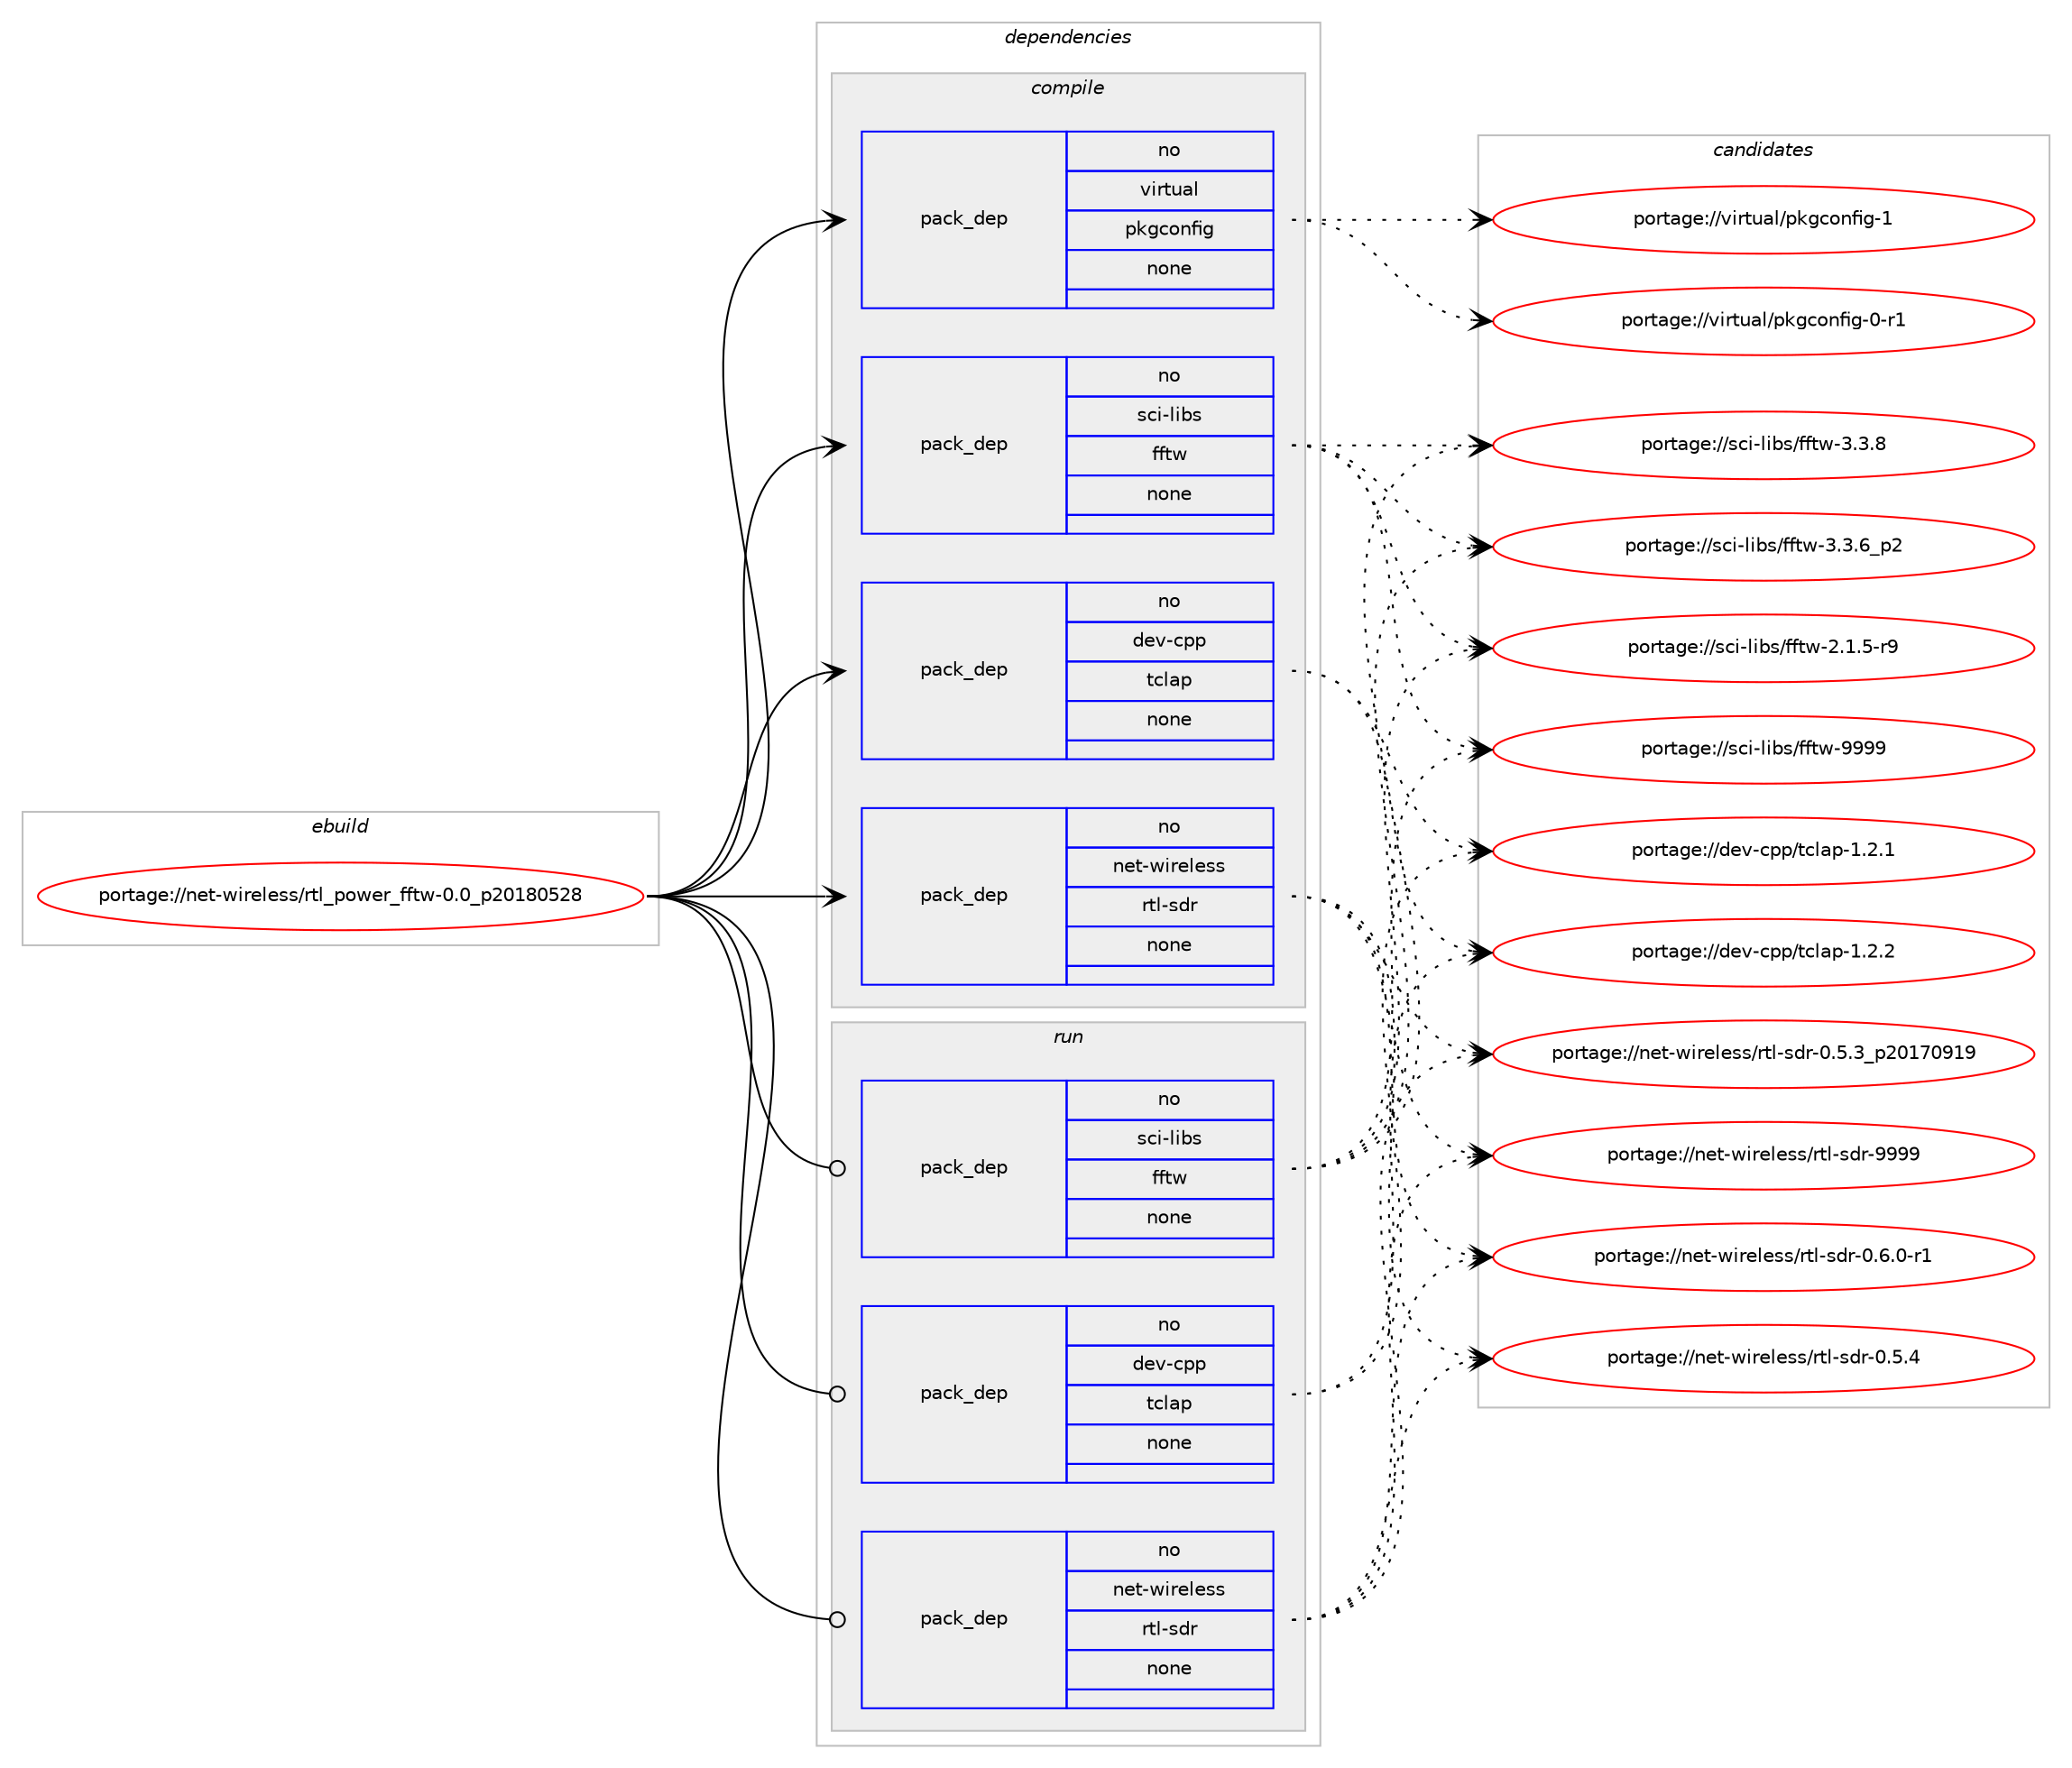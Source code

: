 digraph prolog {

# *************
# Graph options
# *************

newrank=true;
concentrate=true;
compound=true;
graph [rankdir=LR,fontname=Helvetica,fontsize=10,ranksep=1.5];#, ranksep=2.5, nodesep=0.2];
edge  [arrowhead=vee];
node  [fontname=Helvetica,fontsize=10];

# **********
# The ebuild
# **********

subgraph cluster_leftcol {
color=gray;
rank=same;
label=<<i>ebuild</i>>;
id [label="portage://net-wireless/rtl_power_fftw-0.0_p20180528", color=red, width=4, href="../net-wireless/rtl_power_fftw-0.0_p20180528.svg"];
}

# ****************
# The dependencies
# ****************

subgraph cluster_midcol {
color=gray;
label=<<i>dependencies</i>>;
subgraph cluster_compile {
fillcolor="#eeeeee";
style=filled;
label=<<i>compile</i>>;
subgraph pack36646 {
dependency45768 [label=<<TABLE BORDER="0" CELLBORDER="1" CELLSPACING="0" CELLPADDING="4" WIDTH="220"><TR><TD ROWSPAN="6" CELLPADDING="30">pack_dep</TD></TR><TR><TD WIDTH="110">no</TD></TR><TR><TD>dev-cpp</TD></TR><TR><TD>tclap</TD></TR><TR><TD>none</TD></TR><TR><TD></TD></TR></TABLE>>, shape=none, color=blue];
}
id:e -> dependency45768:w [weight=20,style="solid",arrowhead="vee"];
subgraph pack36647 {
dependency45769 [label=<<TABLE BORDER="0" CELLBORDER="1" CELLSPACING="0" CELLPADDING="4" WIDTH="220"><TR><TD ROWSPAN="6" CELLPADDING="30">pack_dep</TD></TR><TR><TD WIDTH="110">no</TD></TR><TR><TD>net-wireless</TD></TR><TR><TD>rtl-sdr</TD></TR><TR><TD>none</TD></TR><TR><TD></TD></TR></TABLE>>, shape=none, color=blue];
}
id:e -> dependency45769:w [weight=20,style="solid",arrowhead="vee"];
subgraph pack36648 {
dependency45770 [label=<<TABLE BORDER="0" CELLBORDER="1" CELLSPACING="0" CELLPADDING="4" WIDTH="220"><TR><TD ROWSPAN="6" CELLPADDING="30">pack_dep</TD></TR><TR><TD WIDTH="110">no</TD></TR><TR><TD>sci-libs</TD></TR><TR><TD>fftw</TD></TR><TR><TD>none</TD></TR><TR><TD></TD></TR></TABLE>>, shape=none, color=blue];
}
id:e -> dependency45770:w [weight=20,style="solid",arrowhead="vee"];
subgraph pack36649 {
dependency45771 [label=<<TABLE BORDER="0" CELLBORDER="1" CELLSPACING="0" CELLPADDING="4" WIDTH="220"><TR><TD ROWSPAN="6" CELLPADDING="30">pack_dep</TD></TR><TR><TD WIDTH="110">no</TD></TR><TR><TD>virtual</TD></TR><TR><TD>pkgconfig</TD></TR><TR><TD>none</TD></TR><TR><TD></TD></TR></TABLE>>, shape=none, color=blue];
}
id:e -> dependency45771:w [weight=20,style="solid",arrowhead="vee"];
}
subgraph cluster_compileandrun {
fillcolor="#eeeeee";
style=filled;
label=<<i>compile and run</i>>;
}
subgraph cluster_run {
fillcolor="#eeeeee";
style=filled;
label=<<i>run</i>>;
subgraph pack36650 {
dependency45772 [label=<<TABLE BORDER="0" CELLBORDER="1" CELLSPACING="0" CELLPADDING="4" WIDTH="220"><TR><TD ROWSPAN="6" CELLPADDING="30">pack_dep</TD></TR><TR><TD WIDTH="110">no</TD></TR><TR><TD>dev-cpp</TD></TR><TR><TD>tclap</TD></TR><TR><TD>none</TD></TR><TR><TD></TD></TR></TABLE>>, shape=none, color=blue];
}
id:e -> dependency45772:w [weight=20,style="solid",arrowhead="odot"];
subgraph pack36651 {
dependency45773 [label=<<TABLE BORDER="0" CELLBORDER="1" CELLSPACING="0" CELLPADDING="4" WIDTH="220"><TR><TD ROWSPAN="6" CELLPADDING="30">pack_dep</TD></TR><TR><TD WIDTH="110">no</TD></TR><TR><TD>net-wireless</TD></TR><TR><TD>rtl-sdr</TD></TR><TR><TD>none</TD></TR><TR><TD></TD></TR></TABLE>>, shape=none, color=blue];
}
id:e -> dependency45773:w [weight=20,style="solid",arrowhead="odot"];
subgraph pack36652 {
dependency45774 [label=<<TABLE BORDER="0" CELLBORDER="1" CELLSPACING="0" CELLPADDING="4" WIDTH="220"><TR><TD ROWSPAN="6" CELLPADDING="30">pack_dep</TD></TR><TR><TD WIDTH="110">no</TD></TR><TR><TD>sci-libs</TD></TR><TR><TD>fftw</TD></TR><TR><TD>none</TD></TR><TR><TD></TD></TR></TABLE>>, shape=none, color=blue];
}
id:e -> dependency45774:w [weight=20,style="solid",arrowhead="odot"];
}
}

# **************
# The candidates
# **************

subgraph cluster_choices {
rank=same;
color=gray;
label=<<i>candidates</i>>;

subgraph choice36646 {
color=black;
nodesep=1;
choice1001011184599112112471169910897112454946504650 [label="portage://dev-cpp/tclap-1.2.2", color=red, width=4,href="../dev-cpp/tclap-1.2.2.svg"];
choice1001011184599112112471169910897112454946504649 [label="portage://dev-cpp/tclap-1.2.1", color=red, width=4,href="../dev-cpp/tclap-1.2.1.svg"];
dependency45768:e -> choice1001011184599112112471169910897112454946504650:w [style=dotted,weight="100"];
dependency45768:e -> choice1001011184599112112471169910897112454946504649:w [style=dotted,weight="100"];
}
subgraph choice36647 {
color=black;
nodesep=1;
choice1101011164511910511410110810111511547114116108451151001144557575757 [label="portage://net-wireless/rtl-sdr-9999", color=red, width=4,href="../net-wireless/rtl-sdr-9999.svg"];
choice1101011164511910511410110810111511547114116108451151001144548465446484511449 [label="portage://net-wireless/rtl-sdr-0.6.0-r1", color=red, width=4,href="../net-wireless/rtl-sdr-0.6.0-r1.svg"];
choice110101116451191051141011081011151154711411610845115100114454846534652 [label="portage://net-wireless/rtl-sdr-0.5.4", color=red, width=4,href="../net-wireless/rtl-sdr-0.5.4.svg"];
choice110101116451191051141011081011151154711411610845115100114454846534651951125048495548574957 [label="portage://net-wireless/rtl-sdr-0.5.3_p20170919", color=red, width=4,href="../net-wireless/rtl-sdr-0.5.3_p20170919.svg"];
dependency45769:e -> choice1101011164511910511410110810111511547114116108451151001144557575757:w [style=dotted,weight="100"];
dependency45769:e -> choice1101011164511910511410110810111511547114116108451151001144548465446484511449:w [style=dotted,weight="100"];
dependency45769:e -> choice110101116451191051141011081011151154711411610845115100114454846534652:w [style=dotted,weight="100"];
dependency45769:e -> choice110101116451191051141011081011151154711411610845115100114454846534651951125048495548574957:w [style=dotted,weight="100"];
}
subgraph choice36648 {
color=black;
nodesep=1;
choice115991054510810598115471021021161194557575757 [label="portage://sci-libs/fftw-9999", color=red, width=4,href="../sci-libs/fftw-9999.svg"];
choice11599105451081059811547102102116119455146514656 [label="portage://sci-libs/fftw-3.3.8", color=red, width=4,href="../sci-libs/fftw-3.3.8.svg"];
choice115991054510810598115471021021161194551465146549511250 [label="portage://sci-libs/fftw-3.3.6_p2", color=red, width=4,href="../sci-libs/fftw-3.3.6_p2.svg"];
choice115991054510810598115471021021161194550464946534511457 [label="portage://sci-libs/fftw-2.1.5-r9", color=red, width=4,href="../sci-libs/fftw-2.1.5-r9.svg"];
dependency45770:e -> choice115991054510810598115471021021161194557575757:w [style=dotted,weight="100"];
dependency45770:e -> choice11599105451081059811547102102116119455146514656:w [style=dotted,weight="100"];
dependency45770:e -> choice115991054510810598115471021021161194551465146549511250:w [style=dotted,weight="100"];
dependency45770:e -> choice115991054510810598115471021021161194550464946534511457:w [style=dotted,weight="100"];
}
subgraph choice36649 {
color=black;
nodesep=1;
choice1181051141161179710847112107103991111101021051034549 [label="portage://virtual/pkgconfig-1", color=red, width=4,href="../virtual/pkgconfig-1.svg"];
choice11810511411611797108471121071039911111010210510345484511449 [label="portage://virtual/pkgconfig-0-r1", color=red, width=4,href="../virtual/pkgconfig-0-r1.svg"];
dependency45771:e -> choice1181051141161179710847112107103991111101021051034549:w [style=dotted,weight="100"];
dependency45771:e -> choice11810511411611797108471121071039911111010210510345484511449:w [style=dotted,weight="100"];
}
subgraph choice36650 {
color=black;
nodesep=1;
choice1001011184599112112471169910897112454946504650 [label="portage://dev-cpp/tclap-1.2.2", color=red, width=4,href="../dev-cpp/tclap-1.2.2.svg"];
choice1001011184599112112471169910897112454946504649 [label="portage://dev-cpp/tclap-1.2.1", color=red, width=4,href="../dev-cpp/tclap-1.2.1.svg"];
dependency45772:e -> choice1001011184599112112471169910897112454946504650:w [style=dotted,weight="100"];
dependency45772:e -> choice1001011184599112112471169910897112454946504649:w [style=dotted,weight="100"];
}
subgraph choice36651 {
color=black;
nodesep=1;
choice1101011164511910511410110810111511547114116108451151001144557575757 [label="portage://net-wireless/rtl-sdr-9999", color=red, width=4,href="../net-wireless/rtl-sdr-9999.svg"];
choice1101011164511910511410110810111511547114116108451151001144548465446484511449 [label="portage://net-wireless/rtl-sdr-0.6.0-r1", color=red, width=4,href="../net-wireless/rtl-sdr-0.6.0-r1.svg"];
choice110101116451191051141011081011151154711411610845115100114454846534652 [label="portage://net-wireless/rtl-sdr-0.5.4", color=red, width=4,href="../net-wireless/rtl-sdr-0.5.4.svg"];
choice110101116451191051141011081011151154711411610845115100114454846534651951125048495548574957 [label="portage://net-wireless/rtl-sdr-0.5.3_p20170919", color=red, width=4,href="../net-wireless/rtl-sdr-0.5.3_p20170919.svg"];
dependency45773:e -> choice1101011164511910511410110810111511547114116108451151001144557575757:w [style=dotted,weight="100"];
dependency45773:e -> choice1101011164511910511410110810111511547114116108451151001144548465446484511449:w [style=dotted,weight="100"];
dependency45773:e -> choice110101116451191051141011081011151154711411610845115100114454846534652:w [style=dotted,weight="100"];
dependency45773:e -> choice110101116451191051141011081011151154711411610845115100114454846534651951125048495548574957:w [style=dotted,weight="100"];
}
subgraph choice36652 {
color=black;
nodesep=1;
choice115991054510810598115471021021161194557575757 [label="portage://sci-libs/fftw-9999", color=red, width=4,href="../sci-libs/fftw-9999.svg"];
choice11599105451081059811547102102116119455146514656 [label="portage://sci-libs/fftw-3.3.8", color=red, width=4,href="../sci-libs/fftw-3.3.8.svg"];
choice115991054510810598115471021021161194551465146549511250 [label="portage://sci-libs/fftw-3.3.6_p2", color=red, width=4,href="../sci-libs/fftw-3.3.6_p2.svg"];
choice115991054510810598115471021021161194550464946534511457 [label="portage://sci-libs/fftw-2.1.5-r9", color=red, width=4,href="../sci-libs/fftw-2.1.5-r9.svg"];
dependency45774:e -> choice115991054510810598115471021021161194557575757:w [style=dotted,weight="100"];
dependency45774:e -> choice11599105451081059811547102102116119455146514656:w [style=dotted,weight="100"];
dependency45774:e -> choice115991054510810598115471021021161194551465146549511250:w [style=dotted,weight="100"];
dependency45774:e -> choice115991054510810598115471021021161194550464946534511457:w [style=dotted,weight="100"];
}
}

}
